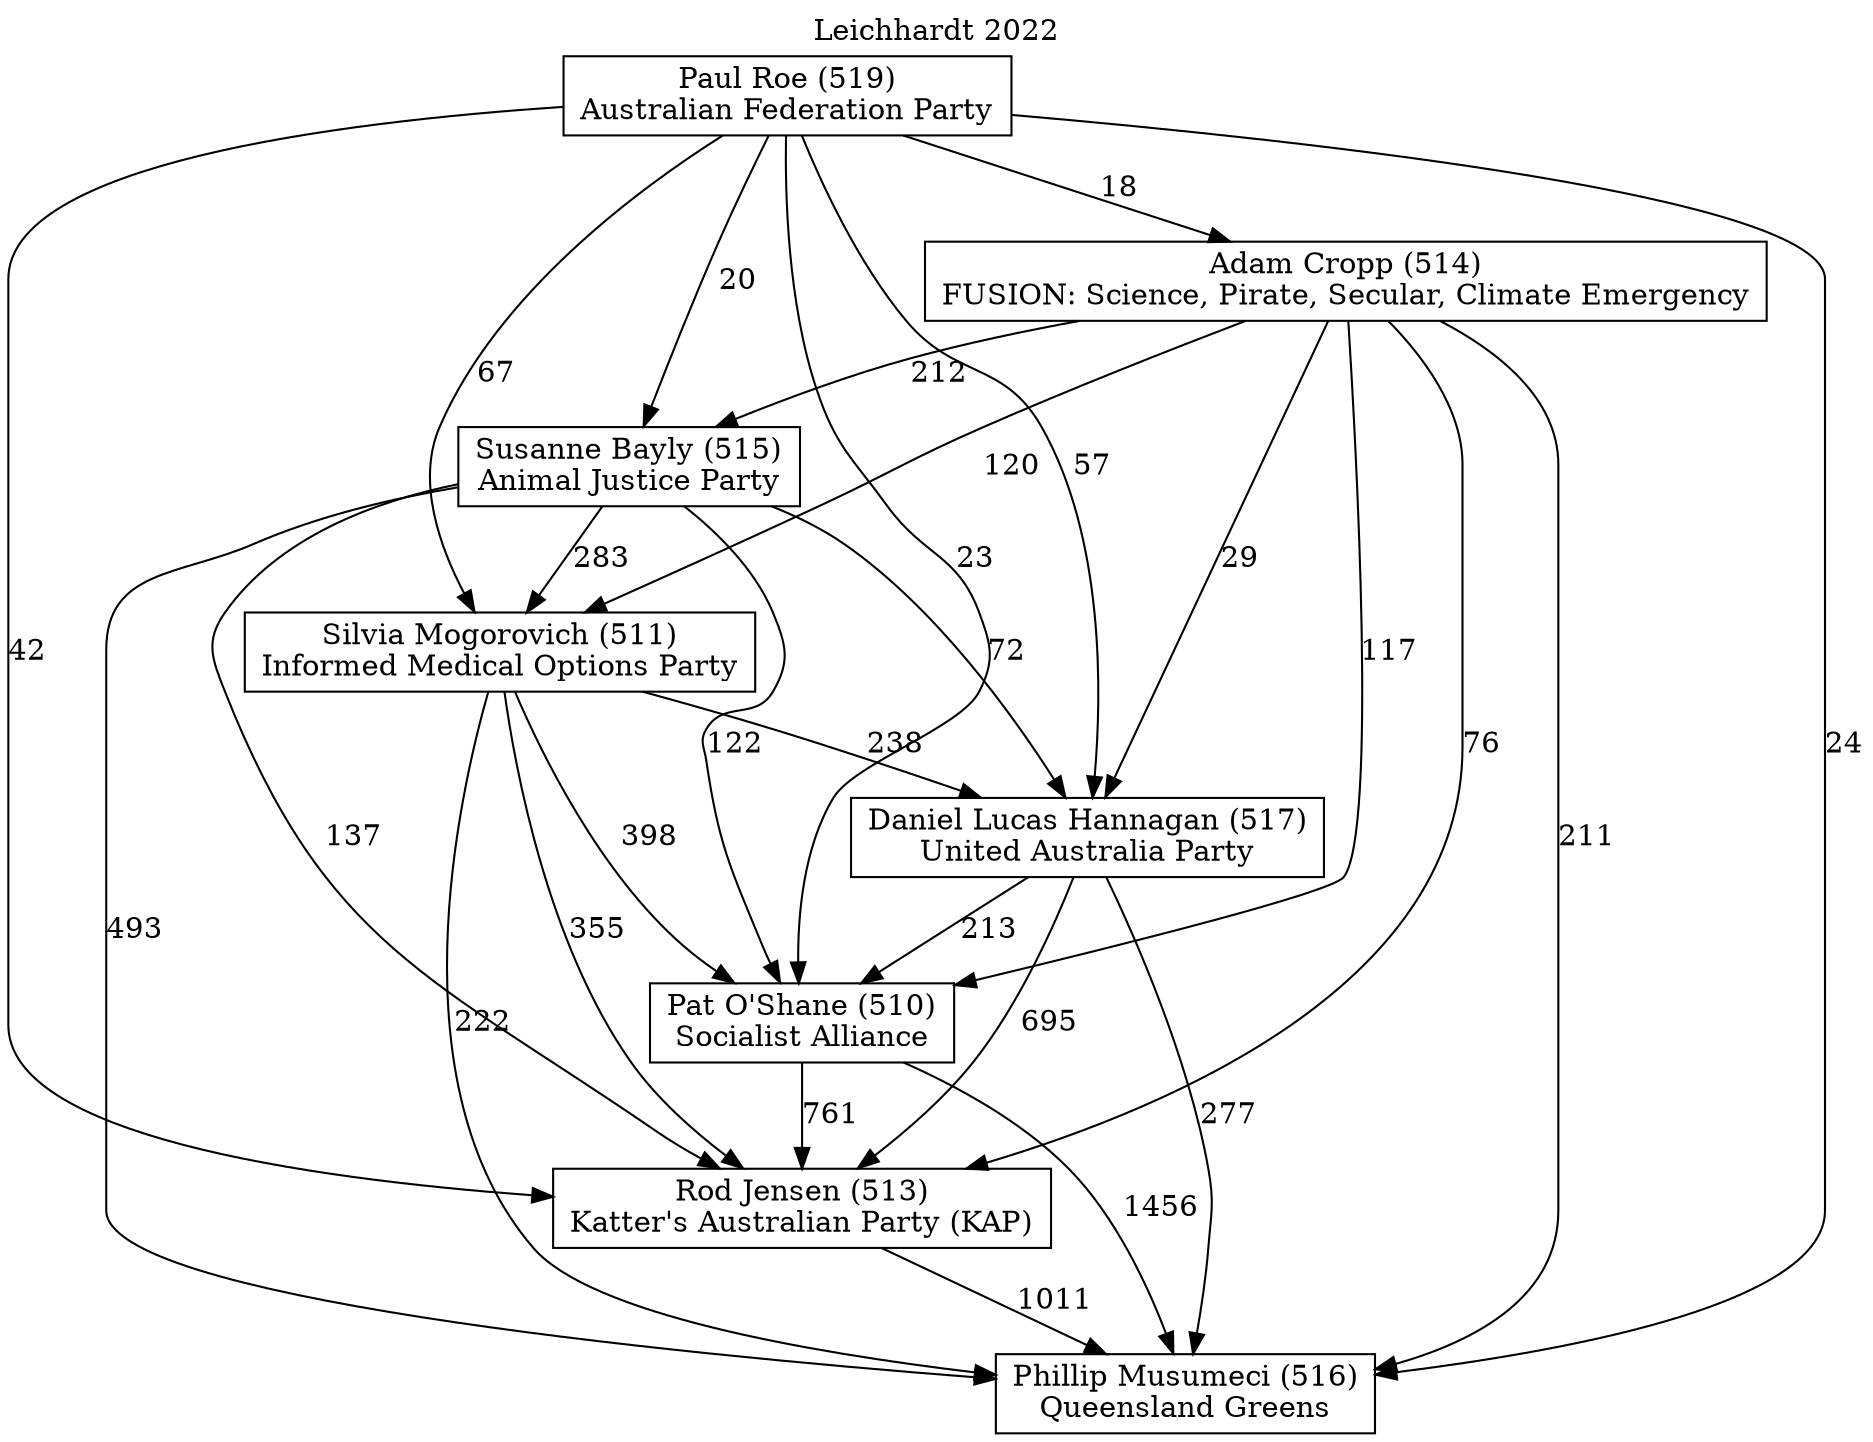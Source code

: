 // House preference flow
digraph "Phillip Musumeci (516)_Leichhardt_2022" {
	graph [label="Leichhardt 2022" labelloc=t mclimit=10]
	node [shape=box]
	"Phillip Musumeci (516)" [label="Phillip Musumeci (516)
Queensland Greens"]
	"Susanne Bayly (515)" [label="Susanne Bayly (515)
Animal Justice Party"]
	"Daniel Lucas Hannagan (517)" [label="Daniel Lucas Hannagan (517)
United Australia Party"]
	"Pat O'Shane (510)" [label="Pat O'Shane (510)
Socialist Alliance"]
	"Paul Roe (519)" [label="Paul Roe (519)
Australian Federation Party"]
	"Rod Jensen (513)" [label="Rod Jensen (513)
Katter's Australian Party (KAP)"]
	"Silvia Mogorovich (511)" [label="Silvia Mogorovich (511)
Informed Medical Options Party"]
	"Adam Cropp (514)" [label="Adam Cropp (514)
FUSION: Science, Pirate, Secular, Climate Emergency"]
	"Susanne Bayly (515)" -> "Rod Jensen (513)" [label=137]
	"Adam Cropp (514)" -> "Phillip Musumeci (516)" [label=211]
	"Adam Cropp (514)" -> "Daniel Lucas Hannagan (517)" [label=29]
	"Paul Roe (519)" -> "Phillip Musumeci (516)" [label=24]
	"Daniel Lucas Hannagan (517)" -> "Phillip Musumeci (516)" [label=277]
	"Pat O'Shane (510)" -> "Rod Jensen (513)" [label=761]
	"Daniel Lucas Hannagan (517)" -> "Pat O'Shane (510)" [label=213]
	"Paul Roe (519)" -> "Silvia Mogorovich (511)" [label=67]
	"Susanne Bayly (515)" -> "Daniel Lucas Hannagan (517)" [label=72]
	"Adam Cropp (514)" -> "Rod Jensen (513)" [label=76]
	"Paul Roe (519)" -> "Rod Jensen (513)" [label=42]
	"Susanne Bayly (515)" -> "Silvia Mogorovich (511)" [label=283]
	"Paul Roe (519)" -> "Adam Cropp (514)" [label=18]
	"Silvia Mogorovich (511)" -> "Phillip Musumeci (516)" [label=222]
	"Silvia Mogorovich (511)" -> "Daniel Lucas Hannagan (517)" [label=238]
	"Pat O'Shane (510)" -> "Phillip Musumeci (516)" [label=1456]
	"Paul Roe (519)" -> "Daniel Lucas Hannagan (517)" [label=57]
	"Adam Cropp (514)" -> "Silvia Mogorovich (511)" [label=120]
	"Daniel Lucas Hannagan (517)" -> "Rod Jensen (513)" [label=695]
	"Susanne Bayly (515)" -> "Phillip Musumeci (516)" [label=493]
	"Adam Cropp (514)" -> "Susanne Bayly (515)" [label=212]
	"Paul Roe (519)" -> "Susanne Bayly (515)" [label=20]
	"Adam Cropp (514)" -> "Pat O'Shane (510)" [label=117]
	"Silvia Mogorovich (511)" -> "Rod Jensen (513)" [label=355]
	"Paul Roe (519)" -> "Pat O'Shane (510)" [label=23]
	"Rod Jensen (513)" -> "Phillip Musumeci (516)" [label=1011]
	"Susanne Bayly (515)" -> "Pat O'Shane (510)" [label=122]
	"Silvia Mogorovich (511)" -> "Pat O'Shane (510)" [label=398]
}

